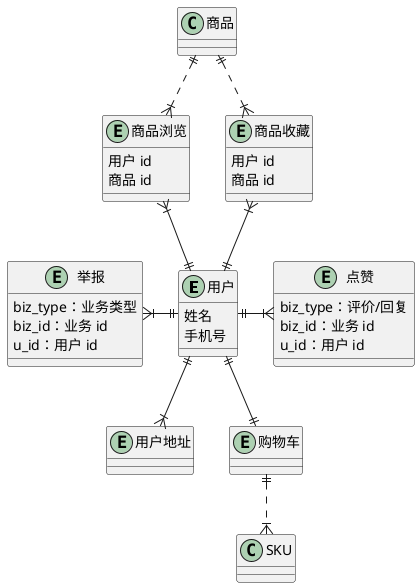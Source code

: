 @startuml 用户UML

entity 用户 {
    姓名
    手机号
}
entity 商品浏览 {
    ' 保存一个月（另定）
    用户 id
    商品 id
}
entity 商品收藏 {
    用户 id
    商品 id
}
entity 点赞 {
    biz_type：评价/回复
    biz_id：业务 id
    u_id：用户 id
}
entity 举报 {
    biz_type：业务类型
    biz_id：业务 id
    u_id：用户 id
}
entity 用户地址 {

}
entity 购物车 {

}

商品 ||..|{ 商品浏览
商品浏览 }|--|| 用户
商品 ||..|{ 商品收藏
商品收藏 }|--|| 用户

点赞 }|-l-|| 用户
举报 }|-|| 用户

用户 ||--|{ 用户地址
用户 ||--|| 购物车
购物车 ||..|{ SKU

@enduml